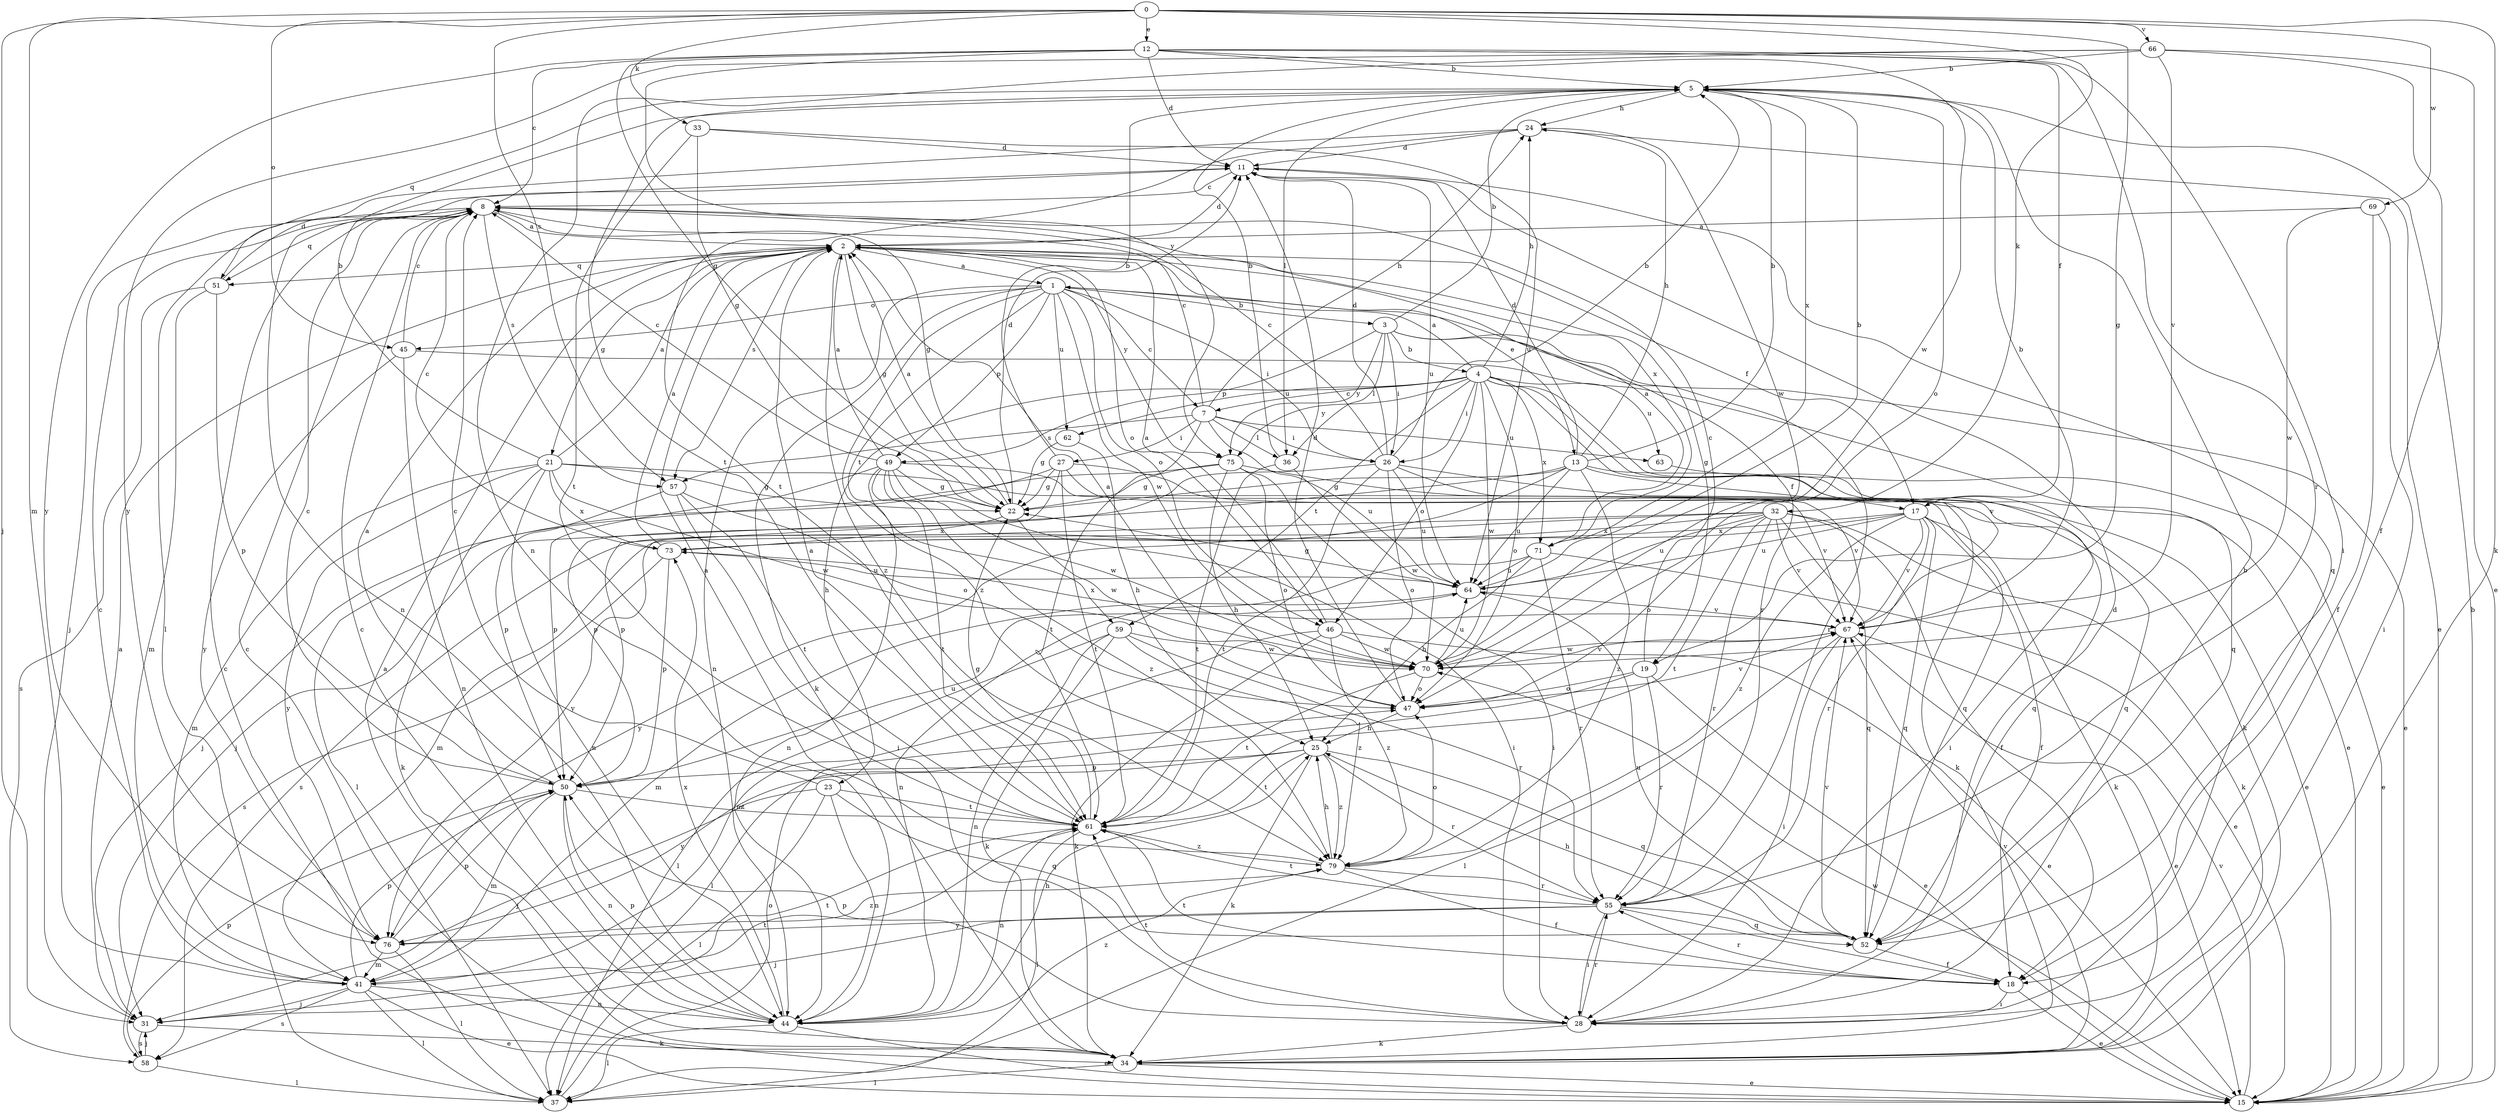 strict digraph  {
0;
1;
2;
3;
4;
5;
7;
8;
11;
12;
13;
15;
17;
18;
19;
21;
22;
23;
24;
25;
26;
27;
28;
31;
32;
33;
34;
36;
37;
41;
44;
45;
46;
47;
49;
50;
51;
52;
55;
57;
58;
59;
61;
62;
63;
64;
66;
67;
69;
70;
71;
73;
75;
76;
79;
0 -> 12  [label=e];
0 -> 19  [label=g];
0 -> 31  [label=j];
0 -> 32  [label=k];
0 -> 33  [label=k];
0 -> 34  [label=k];
0 -> 41  [label=m];
0 -> 45  [label=o];
0 -> 57  [label=s];
0 -> 66  [label=v];
0 -> 69  [label=w];
1 -> 3  [label=b];
1 -> 7  [label=c];
1 -> 26  [label=i];
1 -> 34  [label=k];
1 -> 44  [label=n];
1 -> 45  [label=o];
1 -> 46  [label=o];
1 -> 49  [label=p];
1 -> 55  [label=r];
1 -> 59  [label=t];
1 -> 62  [label=u];
1 -> 70  [label=w];
1 -> 79  [label=z];
2 -> 1  [label=a];
2 -> 11  [label=d];
2 -> 13  [label=e];
2 -> 17  [label=f];
2 -> 19  [label=g];
2 -> 21  [label=g];
2 -> 22  [label=g];
2 -> 46  [label=o];
2 -> 51  [label=q];
2 -> 57  [label=s];
2 -> 75  [label=y];
2 -> 79  [label=z];
3 -> 4  [label=b];
3 -> 5  [label=b];
3 -> 15  [label=e];
3 -> 26  [label=i];
3 -> 36  [label=l];
3 -> 49  [label=p];
3 -> 55  [label=r];
3 -> 75  [label=y];
4 -> 1  [label=a];
4 -> 7  [label=c];
4 -> 15  [label=e];
4 -> 23  [label=h];
4 -> 24  [label=h];
4 -> 26  [label=i];
4 -> 34  [label=k];
4 -> 46  [label=o];
4 -> 47  [label=o];
4 -> 59  [label=t];
4 -> 62  [label=u];
4 -> 63  [label=u];
4 -> 67  [label=v];
4 -> 70  [label=w];
4 -> 71  [label=x];
4 -> 75  [label=y];
5 -> 24  [label=h];
5 -> 36  [label=l];
5 -> 47  [label=o];
5 -> 51  [label=q];
5 -> 61  [label=t];
5 -> 71  [label=x];
7 -> 8  [label=c];
7 -> 24  [label=h];
7 -> 26  [label=i];
7 -> 27  [label=i];
7 -> 36  [label=l];
7 -> 57  [label=s];
7 -> 61  [label=t];
7 -> 63  [label=u];
7 -> 64  [label=u];
8 -> 2  [label=a];
8 -> 22  [label=g];
8 -> 31  [label=j];
8 -> 51  [label=q];
8 -> 57  [label=s];
8 -> 71  [label=x];
11 -> 8  [label=c];
11 -> 44  [label=n];
11 -> 52  [label=q];
11 -> 64  [label=u];
12 -> 5  [label=b];
12 -> 8  [label=c];
12 -> 11  [label=d];
12 -> 17  [label=f];
12 -> 22  [label=g];
12 -> 28  [label=i];
12 -> 55  [label=r];
12 -> 70  [label=w];
12 -> 75  [label=y];
12 -> 76  [label=y];
13 -> 5  [label=b];
13 -> 11  [label=d];
13 -> 17  [label=f];
13 -> 22  [label=g];
13 -> 24  [label=h];
13 -> 28  [label=i];
13 -> 31  [label=j];
13 -> 64  [label=u];
13 -> 76  [label=y];
13 -> 79  [label=z];
15 -> 5  [label=b];
15 -> 8  [label=c];
15 -> 67  [label=v];
15 -> 70  [label=w];
17 -> 18  [label=f];
17 -> 34  [label=k];
17 -> 52  [label=q];
17 -> 55  [label=r];
17 -> 64  [label=u];
17 -> 67  [label=v];
17 -> 73  [label=x];
17 -> 76  [label=y];
17 -> 79  [label=z];
18 -> 15  [label=e];
18 -> 28  [label=i];
18 -> 55  [label=r];
18 -> 61  [label=t];
19 -> 8  [label=c];
19 -> 15  [label=e];
19 -> 37  [label=l];
19 -> 47  [label=o];
19 -> 55  [label=r];
21 -> 2  [label=a];
21 -> 5  [label=b];
21 -> 22  [label=g];
21 -> 34  [label=k];
21 -> 41  [label=m];
21 -> 44  [label=n];
21 -> 67  [label=v];
21 -> 70  [label=w];
21 -> 73  [label=x];
21 -> 76  [label=y];
22 -> 2  [label=a];
22 -> 11  [label=d];
22 -> 70  [label=w];
22 -> 73  [label=x];
23 -> 8  [label=c];
23 -> 31  [label=j];
23 -> 37  [label=l];
23 -> 44  [label=n];
23 -> 52  [label=q];
23 -> 61  [label=t];
24 -> 11  [label=d];
24 -> 15  [label=e];
24 -> 37  [label=l];
24 -> 61  [label=t];
24 -> 70  [label=w];
25 -> 34  [label=k];
25 -> 50  [label=p];
25 -> 52  [label=q];
25 -> 55  [label=r];
25 -> 61  [label=t];
25 -> 76  [label=y];
25 -> 79  [label=z];
26 -> 5  [label=b];
26 -> 8  [label=c];
26 -> 11  [label=d];
26 -> 34  [label=k];
26 -> 47  [label=o];
26 -> 50  [label=p];
26 -> 52  [label=q];
26 -> 61  [label=t];
26 -> 64  [label=u];
27 -> 5  [label=b];
27 -> 15  [label=e];
27 -> 22  [label=g];
27 -> 37  [label=l];
27 -> 50  [label=p];
27 -> 52  [label=q];
27 -> 61  [label=t];
28 -> 5  [label=b];
28 -> 11  [label=d];
28 -> 34  [label=k];
28 -> 50  [label=p];
28 -> 55  [label=r];
28 -> 61  [label=t];
31 -> 2  [label=a];
31 -> 34  [label=k];
31 -> 58  [label=s];
31 -> 61  [label=t];
32 -> 18  [label=f];
32 -> 34  [label=k];
32 -> 41  [label=m];
32 -> 47  [label=o];
32 -> 52  [label=q];
32 -> 55  [label=r];
32 -> 58  [label=s];
32 -> 61  [label=t];
32 -> 64  [label=u];
32 -> 67  [label=v];
32 -> 73  [label=x];
33 -> 11  [label=d];
33 -> 22  [label=g];
33 -> 61  [label=t];
33 -> 64  [label=u];
34 -> 2  [label=a];
34 -> 8  [label=c];
34 -> 15  [label=e];
34 -> 37  [label=l];
34 -> 67  [label=v];
36 -> 5  [label=b];
36 -> 61  [label=t];
36 -> 70  [label=w];
37 -> 47  [label=o];
41 -> 8  [label=c];
41 -> 15  [label=e];
41 -> 31  [label=j];
41 -> 37  [label=l];
41 -> 44  [label=n];
41 -> 50  [label=p];
41 -> 58  [label=s];
41 -> 61  [label=t];
44 -> 8  [label=c];
44 -> 15  [label=e];
44 -> 25  [label=h];
44 -> 37  [label=l];
44 -> 50  [label=p];
44 -> 73  [label=x];
44 -> 79  [label=z];
45 -> 8  [label=c];
45 -> 44  [label=n];
45 -> 52  [label=q];
45 -> 76  [label=y];
46 -> 2  [label=a];
46 -> 15  [label=e];
46 -> 34  [label=k];
46 -> 41  [label=m];
46 -> 70  [label=w];
46 -> 79  [label=z];
47 -> 2  [label=a];
47 -> 11  [label=d];
47 -> 25  [label=h];
47 -> 67  [label=v];
49 -> 2  [label=a];
49 -> 8  [label=c];
49 -> 22  [label=g];
49 -> 28  [label=i];
49 -> 44  [label=n];
49 -> 50  [label=p];
49 -> 52  [label=q];
49 -> 61  [label=t];
49 -> 70  [label=w];
49 -> 79  [label=z];
50 -> 2  [label=a];
50 -> 8  [label=c];
50 -> 41  [label=m];
50 -> 44  [label=n];
50 -> 61  [label=t];
50 -> 64  [label=u];
51 -> 11  [label=d];
51 -> 41  [label=m];
51 -> 50  [label=p];
51 -> 58  [label=s];
52 -> 18  [label=f];
52 -> 25  [label=h];
52 -> 64  [label=u];
52 -> 67  [label=v];
55 -> 18  [label=f];
55 -> 28  [label=i];
55 -> 31  [label=j];
55 -> 52  [label=q];
55 -> 61  [label=t];
55 -> 76  [label=y];
57 -> 28  [label=i];
57 -> 47  [label=o];
57 -> 50  [label=p];
57 -> 61  [label=t];
58 -> 31  [label=j];
58 -> 37  [label=l];
58 -> 50  [label=p];
59 -> 34  [label=k];
59 -> 37  [label=l];
59 -> 44  [label=n];
59 -> 55  [label=r];
59 -> 70  [label=w];
59 -> 79  [label=z];
61 -> 2  [label=a];
61 -> 22  [label=g];
61 -> 37  [label=l];
61 -> 44  [label=n];
61 -> 79  [label=z];
62 -> 22  [label=g];
62 -> 25  [label=h];
63 -> 15  [label=e];
64 -> 5  [label=b];
64 -> 22  [label=g];
64 -> 41  [label=m];
64 -> 67  [label=v];
66 -> 5  [label=b];
66 -> 15  [label=e];
66 -> 18  [label=f];
66 -> 44  [label=n];
66 -> 67  [label=v];
66 -> 76  [label=y];
67 -> 5  [label=b];
67 -> 15  [label=e];
67 -> 28  [label=i];
67 -> 37  [label=l];
67 -> 70  [label=w];
67 -> 73  [label=x];
69 -> 2  [label=a];
69 -> 18  [label=f];
69 -> 28  [label=i];
69 -> 70  [label=w];
70 -> 47  [label=o];
70 -> 61  [label=t];
70 -> 64  [label=u];
70 -> 67  [label=v];
71 -> 2  [label=a];
71 -> 15  [label=e];
71 -> 25  [label=h];
71 -> 44  [label=n];
71 -> 55  [label=r];
71 -> 64  [label=u];
73 -> 2  [label=a];
73 -> 8  [label=c];
73 -> 50  [label=p];
73 -> 58  [label=s];
73 -> 64  [label=u];
75 -> 22  [label=g];
75 -> 25  [label=h];
75 -> 28  [label=i];
75 -> 31  [label=j];
75 -> 47  [label=o];
75 -> 67  [label=v];
76 -> 37  [label=l];
76 -> 41  [label=m];
76 -> 50  [label=p];
76 -> 79  [label=z];
79 -> 2  [label=a];
79 -> 18  [label=f];
79 -> 25  [label=h];
79 -> 47  [label=o];
79 -> 55  [label=r];
}
